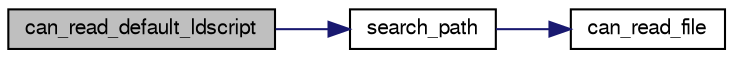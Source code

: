 digraph G
{
  edge [fontname="FreeSans",fontsize="10",labelfontname="FreeSans",labelfontsize="10"];
  node [fontname="FreeSans",fontsize="10",shape=record];
  rankdir=LR;
  Node1 [label="can_read_default_ldscript",height=0.2,width=0.4,color="black", fillcolor="grey75", style="filled" fontcolor="black"];
  Node1 -> Node2 [color="midnightblue",fontsize="10",style="solid"];
  Node2 [label="search_path",height=0.2,width=0.4,color="black", fillcolor="white", style="filled",URL="$vmipstool_8cc.html#ab5e1ba6f3aee921a61e58c6fdc128f59"];
  Node2 -> Node3 [color="midnightblue",fontsize="10",style="solid"];
  Node3 [label="can_read_file",height=0.2,width=0.4,color="black", fillcolor="white", style="filled",URL="$fileutils_8cc.html#a526b5ecc8653b604a0aa0e9c25728617"];
}
